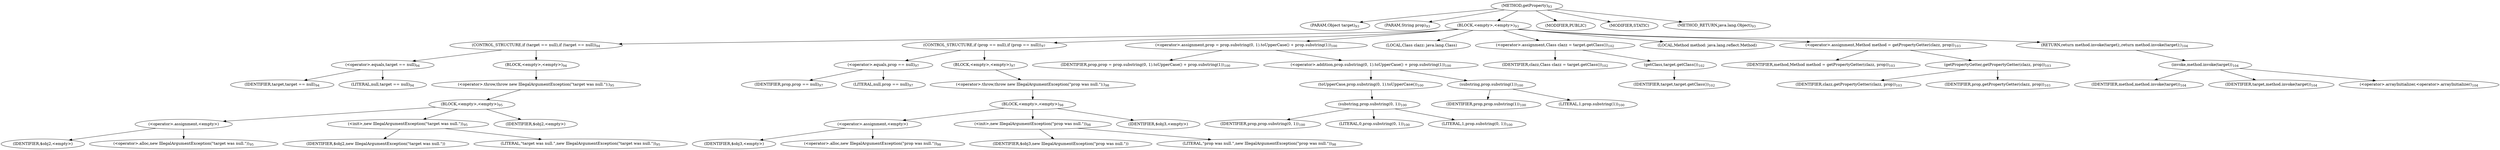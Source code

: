 digraph "getProperty" {  
"192" [label = <(METHOD,getProperty)<SUB>93</SUB>> ]
"193" [label = <(PARAM,Object target)<SUB>93</SUB>> ]
"194" [label = <(PARAM,String prop)<SUB>93</SUB>> ]
"195" [label = <(BLOCK,&lt;empty&gt;,&lt;empty&gt;)<SUB>93</SUB>> ]
"196" [label = <(CONTROL_STRUCTURE,if (target == null),if (target == null))<SUB>94</SUB>> ]
"197" [label = <(&lt;operator&gt;.equals,target == null)<SUB>94</SUB>> ]
"198" [label = <(IDENTIFIER,target,target == null)<SUB>94</SUB>> ]
"199" [label = <(LITERAL,null,target == null)<SUB>94</SUB>> ]
"200" [label = <(BLOCK,&lt;empty&gt;,&lt;empty&gt;)<SUB>94</SUB>> ]
"201" [label = <(&lt;operator&gt;.throw,throw new IllegalArgumentException(&quot;target was null.&quot;);)<SUB>95</SUB>> ]
"202" [label = <(BLOCK,&lt;empty&gt;,&lt;empty&gt;)<SUB>95</SUB>> ]
"203" [label = <(&lt;operator&gt;.assignment,&lt;empty&gt;)> ]
"204" [label = <(IDENTIFIER,$obj2,&lt;empty&gt;)> ]
"205" [label = <(&lt;operator&gt;.alloc,new IllegalArgumentException(&quot;target was null.&quot;))<SUB>95</SUB>> ]
"206" [label = <(&lt;init&gt;,new IllegalArgumentException(&quot;target was null.&quot;))<SUB>95</SUB>> ]
"207" [label = <(IDENTIFIER,$obj2,new IllegalArgumentException(&quot;target was null.&quot;))> ]
"208" [label = <(LITERAL,&quot;target was null.&quot;,new IllegalArgumentException(&quot;target was null.&quot;))<SUB>95</SUB>> ]
"209" [label = <(IDENTIFIER,$obj2,&lt;empty&gt;)> ]
"210" [label = <(CONTROL_STRUCTURE,if (prop == null),if (prop == null))<SUB>97</SUB>> ]
"211" [label = <(&lt;operator&gt;.equals,prop == null)<SUB>97</SUB>> ]
"212" [label = <(IDENTIFIER,prop,prop == null)<SUB>97</SUB>> ]
"213" [label = <(LITERAL,null,prop == null)<SUB>97</SUB>> ]
"214" [label = <(BLOCK,&lt;empty&gt;,&lt;empty&gt;)<SUB>97</SUB>> ]
"215" [label = <(&lt;operator&gt;.throw,throw new IllegalArgumentException(&quot;prop was null.&quot;);)<SUB>98</SUB>> ]
"216" [label = <(BLOCK,&lt;empty&gt;,&lt;empty&gt;)<SUB>98</SUB>> ]
"217" [label = <(&lt;operator&gt;.assignment,&lt;empty&gt;)> ]
"218" [label = <(IDENTIFIER,$obj3,&lt;empty&gt;)> ]
"219" [label = <(&lt;operator&gt;.alloc,new IllegalArgumentException(&quot;prop was null.&quot;))<SUB>98</SUB>> ]
"220" [label = <(&lt;init&gt;,new IllegalArgumentException(&quot;prop was null.&quot;))<SUB>98</SUB>> ]
"221" [label = <(IDENTIFIER,$obj3,new IllegalArgumentException(&quot;prop was null.&quot;))> ]
"222" [label = <(LITERAL,&quot;prop was null.&quot;,new IllegalArgumentException(&quot;prop was null.&quot;))<SUB>98</SUB>> ]
"223" [label = <(IDENTIFIER,$obj3,&lt;empty&gt;)> ]
"224" [label = <(&lt;operator&gt;.assignment,prop = prop.substring(0, 1).toUpperCase() + prop.substring(1))<SUB>100</SUB>> ]
"225" [label = <(IDENTIFIER,prop,prop = prop.substring(0, 1).toUpperCase() + prop.substring(1))<SUB>100</SUB>> ]
"226" [label = <(&lt;operator&gt;.addition,prop.substring(0, 1).toUpperCase() + prop.substring(1))<SUB>100</SUB>> ]
"227" [label = <(toUpperCase,prop.substring(0, 1).toUpperCase())<SUB>100</SUB>> ]
"228" [label = <(substring,prop.substring(0, 1))<SUB>100</SUB>> ]
"229" [label = <(IDENTIFIER,prop,prop.substring(0, 1))<SUB>100</SUB>> ]
"230" [label = <(LITERAL,0,prop.substring(0, 1))<SUB>100</SUB>> ]
"231" [label = <(LITERAL,1,prop.substring(0, 1))<SUB>100</SUB>> ]
"232" [label = <(substring,prop.substring(1))<SUB>100</SUB>> ]
"233" [label = <(IDENTIFIER,prop,prop.substring(1))<SUB>100</SUB>> ]
"234" [label = <(LITERAL,1,prop.substring(1))<SUB>100</SUB>> ]
"235" [label = <(LOCAL,Class clazz: java.lang.Class)> ]
"236" [label = <(&lt;operator&gt;.assignment,Class clazz = target.getClass())<SUB>102</SUB>> ]
"237" [label = <(IDENTIFIER,clazz,Class clazz = target.getClass())<SUB>102</SUB>> ]
"238" [label = <(getClass,target.getClass())<SUB>102</SUB>> ]
"239" [label = <(IDENTIFIER,target,target.getClass())<SUB>102</SUB>> ]
"240" [label = <(LOCAL,Method method: java.lang.reflect.Method)> ]
"241" [label = <(&lt;operator&gt;.assignment,Method method = getPropertyGetter(clazz, prop))<SUB>103</SUB>> ]
"242" [label = <(IDENTIFIER,method,Method method = getPropertyGetter(clazz, prop))<SUB>103</SUB>> ]
"243" [label = <(getPropertyGetter,getPropertyGetter(clazz, prop))<SUB>103</SUB>> ]
"244" [label = <(IDENTIFIER,clazz,getPropertyGetter(clazz, prop))<SUB>103</SUB>> ]
"245" [label = <(IDENTIFIER,prop,getPropertyGetter(clazz, prop))<SUB>103</SUB>> ]
"246" [label = <(RETURN,return method.invoke(target);,return method.invoke(target);)<SUB>104</SUB>> ]
"247" [label = <(invoke,method.invoke(target))<SUB>104</SUB>> ]
"248" [label = <(IDENTIFIER,method,method.invoke(target))<SUB>104</SUB>> ]
"249" [label = <(IDENTIFIER,target,method.invoke(target))<SUB>104</SUB>> ]
"250" [label = <(&lt;operator&gt;.arrayInitializer,&lt;operator&gt;.arrayInitializer)<SUB>104</SUB>> ]
"251" [label = <(MODIFIER,PUBLIC)> ]
"252" [label = <(MODIFIER,STATIC)> ]
"253" [label = <(METHOD_RETURN,java.lang.Object)<SUB>93</SUB>> ]
  "192" -> "193" 
  "192" -> "194" 
  "192" -> "195" 
  "192" -> "251" 
  "192" -> "252" 
  "192" -> "253" 
  "195" -> "196" 
  "195" -> "210" 
  "195" -> "224" 
  "195" -> "235" 
  "195" -> "236" 
  "195" -> "240" 
  "195" -> "241" 
  "195" -> "246" 
  "196" -> "197" 
  "196" -> "200" 
  "197" -> "198" 
  "197" -> "199" 
  "200" -> "201" 
  "201" -> "202" 
  "202" -> "203" 
  "202" -> "206" 
  "202" -> "209" 
  "203" -> "204" 
  "203" -> "205" 
  "206" -> "207" 
  "206" -> "208" 
  "210" -> "211" 
  "210" -> "214" 
  "211" -> "212" 
  "211" -> "213" 
  "214" -> "215" 
  "215" -> "216" 
  "216" -> "217" 
  "216" -> "220" 
  "216" -> "223" 
  "217" -> "218" 
  "217" -> "219" 
  "220" -> "221" 
  "220" -> "222" 
  "224" -> "225" 
  "224" -> "226" 
  "226" -> "227" 
  "226" -> "232" 
  "227" -> "228" 
  "228" -> "229" 
  "228" -> "230" 
  "228" -> "231" 
  "232" -> "233" 
  "232" -> "234" 
  "236" -> "237" 
  "236" -> "238" 
  "238" -> "239" 
  "241" -> "242" 
  "241" -> "243" 
  "243" -> "244" 
  "243" -> "245" 
  "246" -> "247" 
  "247" -> "248" 
  "247" -> "249" 
  "247" -> "250" 
}
